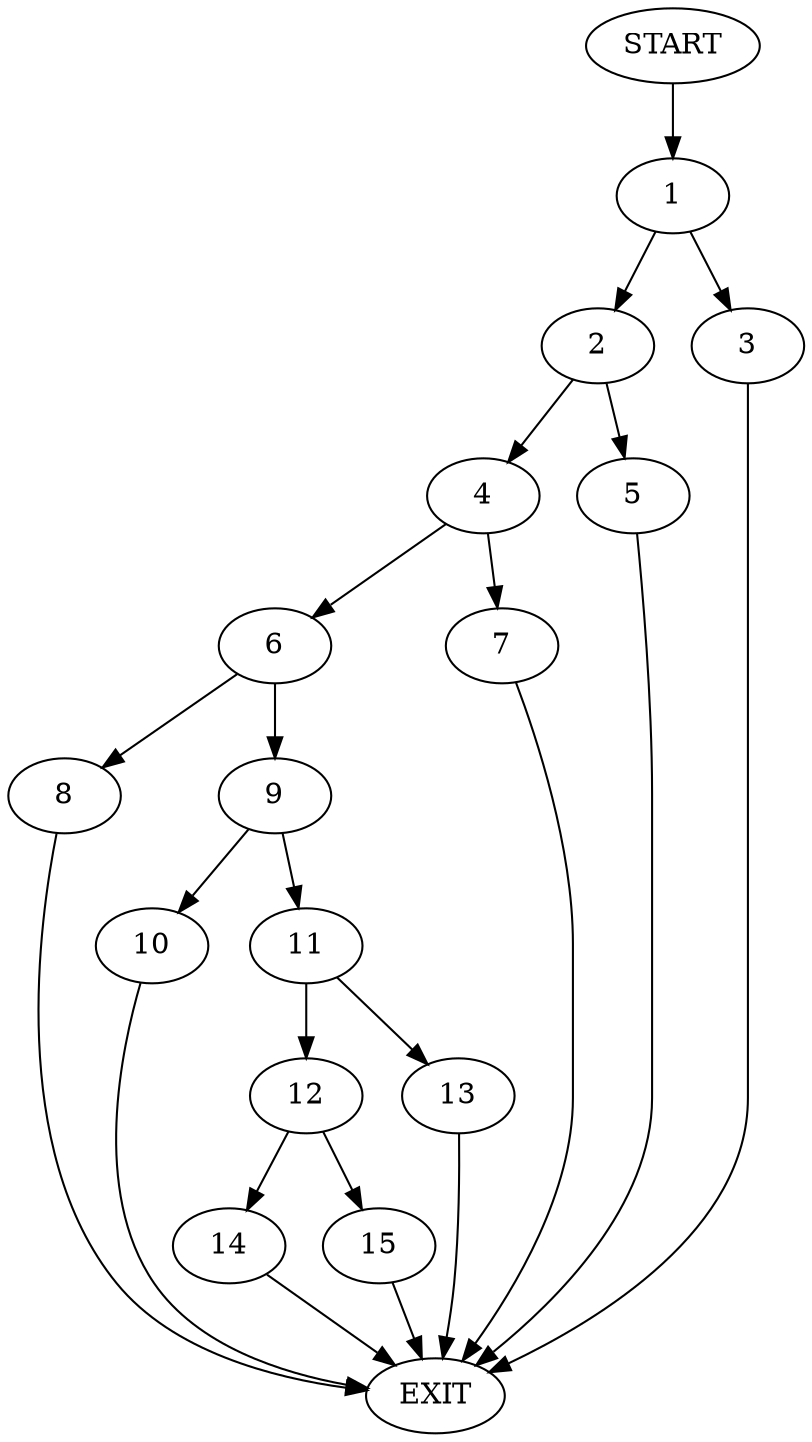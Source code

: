 digraph {
0 [label="START"]
16 [label="EXIT"]
0 -> 1
1 -> 2
1 -> 3
3 -> 16
2 -> 4
2 -> 5
5 -> 16
4 -> 6
4 -> 7
6 -> 8
6 -> 9
7 -> 16
9 -> 10
9 -> 11
8 -> 16
11 -> 12
11 -> 13
10 -> 16
13 -> 16
12 -> 14
12 -> 15
14 -> 16
15 -> 16
}
